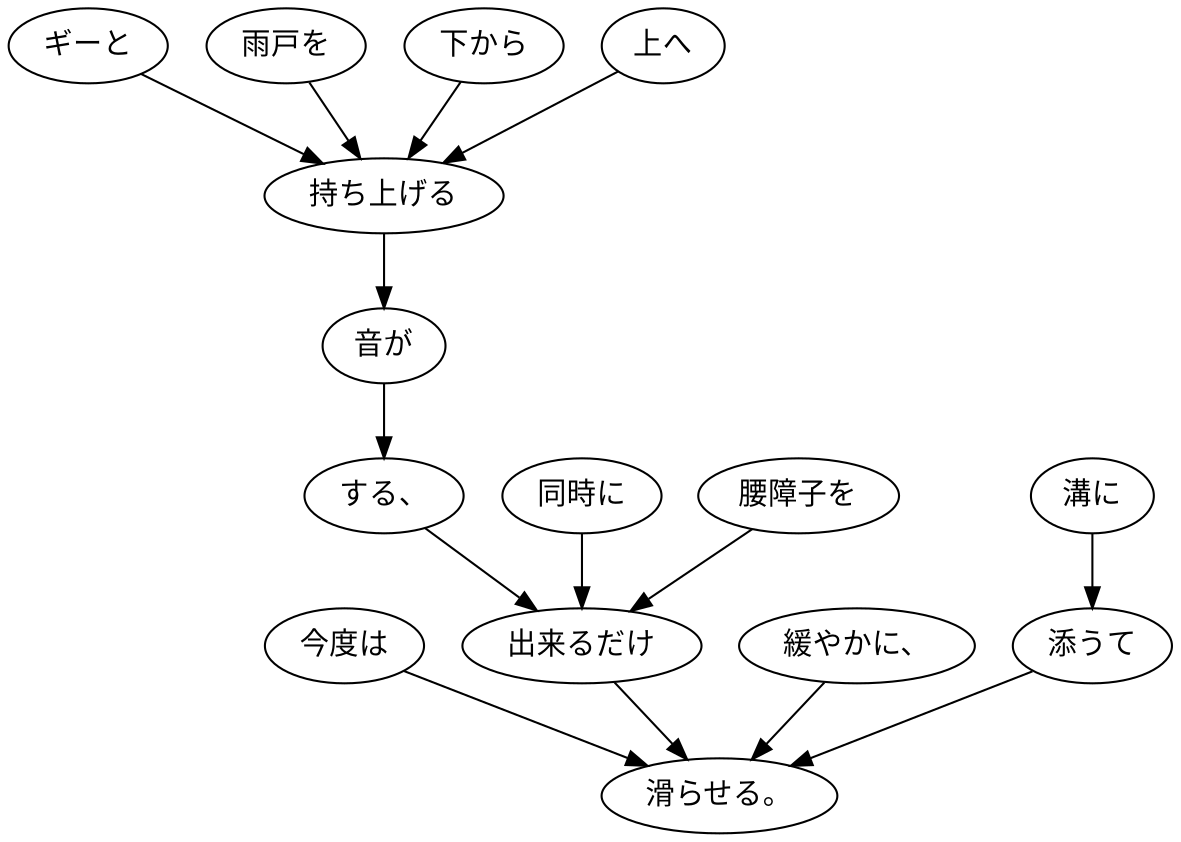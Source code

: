 digraph graph2717 {
	node0 [label="今度は"];
	node1 [label="ギーと"];
	node2 [label="雨戸を"];
	node3 [label="下から"];
	node4 [label="上へ"];
	node5 [label="持ち上げる"];
	node6 [label="音が"];
	node7 [label="する、"];
	node8 [label="同時に"];
	node9 [label="腰障子を"];
	node10 [label="出来るだけ"];
	node11 [label="緩やかに、"];
	node12 [label="溝に"];
	node13 [label="添うて"];
	node14 [label="滑らせる。"];
	node0 -> node14;
	node1 -> node5;
	node2 -> node5;
	node3 -> node5;
	node4 -> node5;
	node5 -> node6;
	node6 -> node7;
	node7 -> node10;
	node8 -> node10;
	node9 -> node10;
	node10 -> node14;
	node11 -> node14;
	node12 -> node13;
	node13 -> node14;
}
